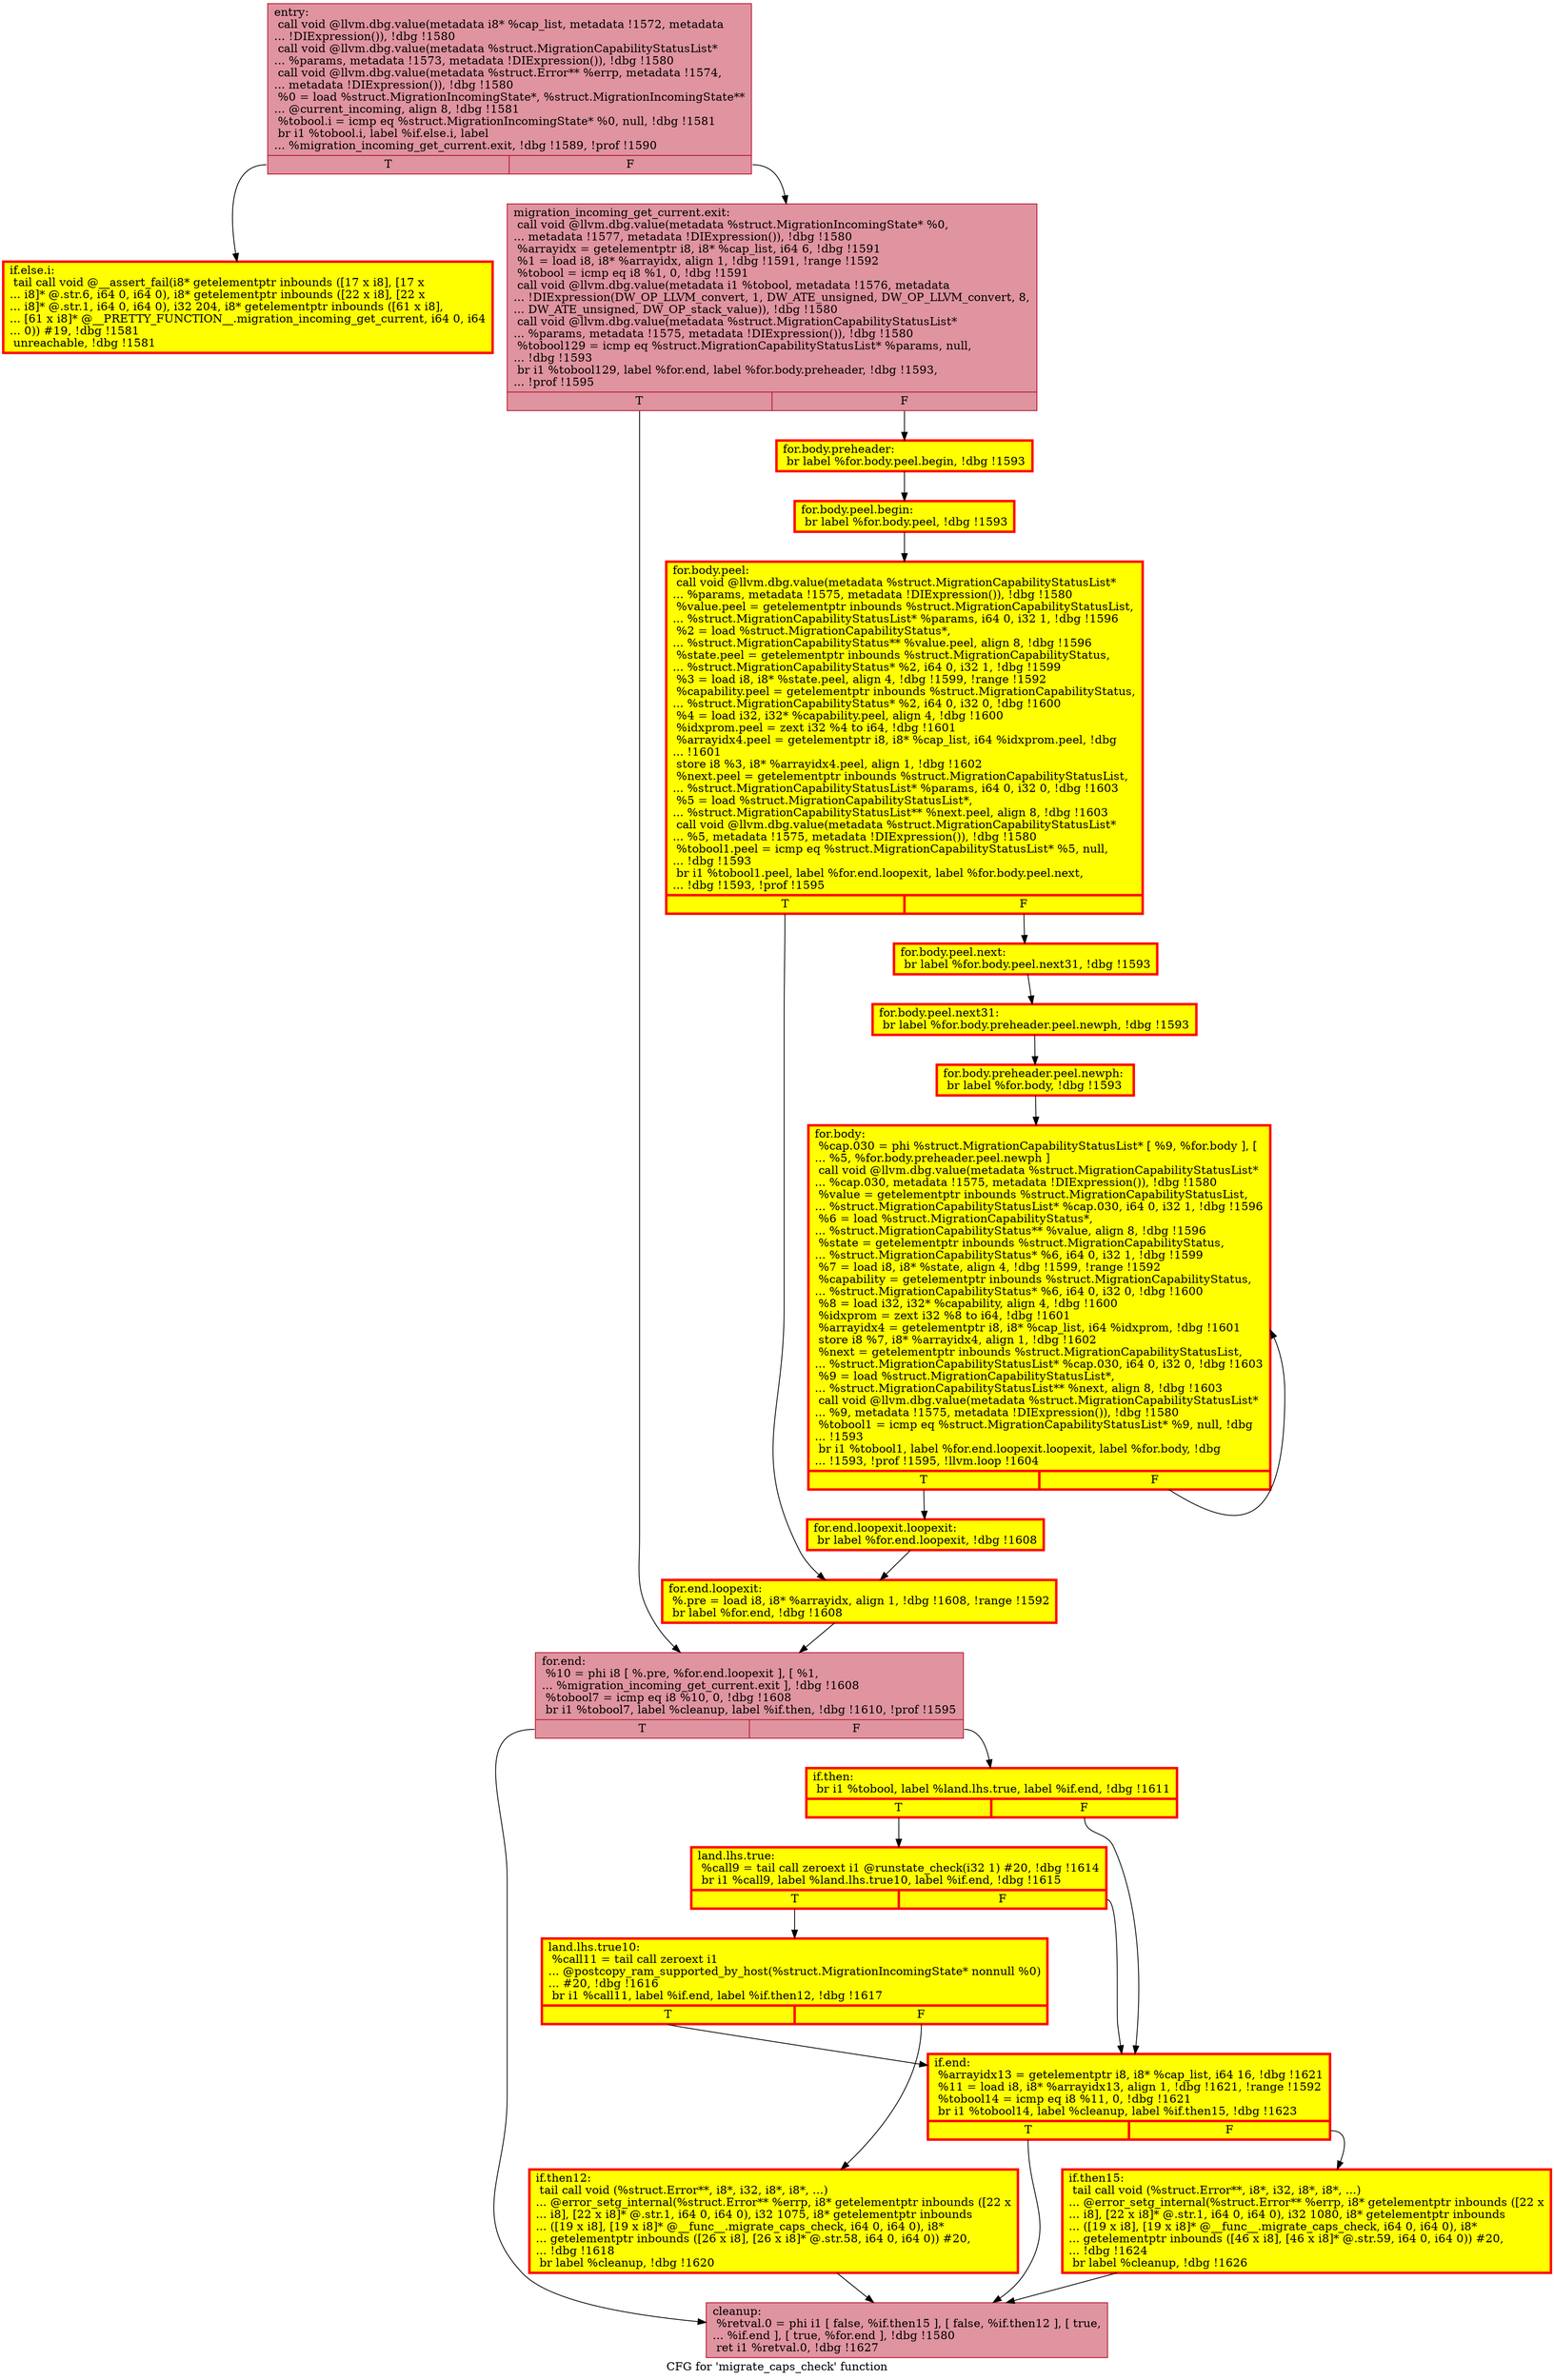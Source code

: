 digraph "CFG for 'migrate_caps_check' function" {
	label="CFG for 'migrate_caps_check' function";

	Node0x55867e5461a0 [shape=record,color="#b70d28ff", style=filled, fillcolor="#b70d2870",label="{entry:\l  call void @llvm.dbg.value(metadata i8* %cap_list, metadata !1572, metadata\l... !DIExpression()), !dbg !1580\l  call void @llvm.dbg.value(metadata %struct.MigrationCapabilityStatusList*\l... %params, metadata !1573, metadata !DIExpression()), !dbg !1580\l  call void @llvm.dbg.value(metadata %struct.Error** %errp, metadata !1574,\l... metadata !DIExpression()), !dbg !1580\l  %0 = load %struct.MigrationIncomingState*, %struct.MigrationIncomingState**\l... @current_incoming, align 8, !dbg !1581\l  %tobool.i = icmp eq %struct.MigrationIncomingState* %0, null, !dbg !1581\l  br i1 %tobool.i, label %if.else.i, label\l... %migration_incoming_get_current.exit, !dbg !1589, !prof !1590\l|{<s0>T|<s1>F}}"];
	Node0x55867e5461a0:s0 -> Node0x55867e5459a0;
	Node0x55867e5461a0:s1 -> Node0x55867e828100;
	Node0x55867e5459a0 [shape=record,penwidth=3.0, style="filled", color="red", fillcolor="yellow",label="{if.else.i:                                        \l  tail call void @__assert_fail(i8* getelementptr inbounds ([17 x i8], [17 x\l... i8]* @.str.6, i64 0, i64 0), i8* getelementptr inbounds ([22 x i8], [22 x\l... i8]* @.str.1, i64 0, i64 0), i32 204, i8* getelementptr inbounds ([61 x i8],\l... [61 x i8]* @__PRETTY_FUNCTION__.migration_incoming_get_current, i64 0, i64\l... 0)) #19, !dbg !1581\l  unreachable, !dbg !1581\l}"];
	Node0x55867e828100 [shape=record,color="#b70d28ff", style=filled, fillcolor="#b70d2870",label="{migration_incoming_get_current.exit:              \l  call void @llvm.dbg.value(metadata %struct.MigrationIncomingState* %0,\l... metadata !1577, metadata !DIExpression()), !dbg !1580\l  %arrayidx = getelementptr i8, i8* %cap_list, i64 6, !dbg !1591\l  %1 = load i8, i8* %arrayidx, align 1, !dbg !1591, !range !1592\l  %tobool = icmp eq i8 %1, 0, !dbg !1591\l  call void @llvm.dbg.value(metadata i1 %tobool, metadata !1576, metadata\l... !DIExpression(DW_OP_LLVM_convert, 1, DW_ATE_unsigned, DW_OP_LLVM_convert, 8,\l... DW_ATE_unsigned, DW_OP_stack_value)), !dbg !1580\l  call void @llvm.dbg.value(metadata %struct.MigrationCapabilityStatusList*\l... %params, metadata !1575, metadata !DIExpression()), !dbg !1580\l  %tobool129 = icmp eq %struct.MigrationCapabilityStatusList* %params, null,\l... !dbg !1593\l  br i1 %tobool129, label %for.end, label %for.body.preheader, !dbg !1593,\l... !prof !1595\l|{<s0>T|<s1>F}}"];
	Node0x55867e828100:s0 -> Node0x55867e77e710;
	Node0x55867e828100:s1 -> Node0x55867e75cb20;
	Node0x55867e75cb20 [shape=record,penwidth=3.0, style="filled", color="red", fillcolor="yellow",label="{for.body.preheader:                               \l  br label %for.body.peel.begin, !dbg !1593\l}"];
	Node0x55867e75cb20 -> Node0x55867e91f0e0;
	Node0x55867e91f0e0 [shape=record,penwidth=3.0, style="filled", color="red", fillcolor="yellow",label="{for.body.peel.begin:                              \l  br label %for.body.peel, !dbg !1593\l}"];
	Node0x55867e91f0e0 -> Node0x55867e62d460;
	Node0x55867e62d460 [shape=record,penwidth=3.0, style="filled", color="red", fillcolor="yellow",label="{for.body.peel:                                    \l  call void @llvm.dbg.value(metadata %struct.MigrationCapabilityStatusList*\l... %params, metadata !1575, metadata !DIExpression()), !dbg !1580\l  %value.peel = getelementptr inbounds %struct.MigrationCapabilityStatusList,\l... %struct.MigrationCapabilityStatusList* %params, i64 0, i32 1, !dbg !1596\l  %2 = load %struct.MigrationCapabilityStatus*,\l... %struct.MigrationCapabilityStatus** %value.peel, align 8, !dbg !1596\l  %state.peel = getelementptr inbounds %struct.MigrationCapabilityStatus,\l... %struct.MigrationCapabilityStatus* %2, i64 0, i32 1, !dbg !1599\l  %3 = load i8, i8* %state.peel, align 4, !dbg !1599, !range !1592\l  %capability.peel = getelementptr inbounds %struct.MigrationCapabilityStatus,\l... %struct.MigrationCapabilityStatus* %2, i64 0, i32 0, !dbg !1600\l  %4 = load i32, i32* %capability.peel, align 4, !dbg !1600\l  %idxprom.peel = zext i32 %4 to i64, !dbg !1601\l  %arrayidx4.peel = getelementptr i8, i8* %cap_list, i64 %idxprom.peel, !dbg\l... !1601\l  store i8 %3, i8* %arrayidx4.peel, align 1, !dbg !1602\l  %next.peel = getelementptr inbounds %struct.MigrationCapabilityStatusList,\l... %struct.MigrationCapabilityStatusList* %params, i64 0, i32 0, !dbg !1603\l  %5 = load %struct.MigrationCapabilityStatusList*,\l... %struct.MigrationCapabilityStatusList** %next.peel, align 8, !dbg !1603\l  call void @llvm.dbg.value(metadata %struct.MigrationCapabilityStatusList*\l... %5, metadata !1575, metadata !DIExpression()), !dbg !1580\l  %tobool1.peel = icmp eq %struct.MigrationCapabilityStatusList* %5, null,\l... !dbg !1593\l  br i1 %tobool1.peel, label %for.end.loopexit, label %for.body.peel.next,\l... !dbg !1593, !prof !1595\l|{<s0>T|<s1>F}}"];
	Node0x55867e62d460:s0 -> Node0x55867e192d60;
	Node0x55867e62d460:s1 -> Node0x55867e813000;
	Node0x55867e813000 [shape=record,penwidth=3.0, style="filled", color="red", fillcolor="yellow",label="{for.body.peel.next:                               \l  br label %for.body.peel.next31, !dbg !1593\l}"];
	Node0x55867e813000 -> Node0x55867e8d15f0;
	Node0x55867e8d15f0 [shape=record,penwidth=3.0, style="filled", color="red", fillcolor="yellow",label="{for.body.peel.next31:                             \l  br label %for.body.preheader.peel.newph, !dbg !1593\l}"];
	Node0x55867e8d15f0 -> Node0x55867e537710;
	Node0x55867e537710 [shape=record,penwidth=3.0, style="filled", color="red", fillcolor="yellow",label="{for.body.preheader.peel.newph:                    \l  br label %for.body, !dbg !1593\l}"];
	Node0x55867e537710 -> Node0x55867e77ebe0;
	Node0x55867e77ebe0 [shape=record,penwidth=3.0, style="filled", color="red", fillcolor="yellow",label="{for.body:                                         \l  %cap.030 = phi %struct.MigrationCapabilityStatusList* [ %9, %for.body ], [\l... %5, %for.body.preheader.peel.newph ]\l  call void @llvm.dbg.value(metadata %struct.MigrationCapabilityStatusList*\l... %cap.030, metadata !1575, metadata !DIExpression()), !dbg !1580\l  %value = getelementptr inbounds %struct.MigrationCapabilityStatusList,\l... %struct.MigrationCapabilityStatusList* %cap.030, i64 0, i32 1, !dbg !1596\l  %6 = load %struct.MigrationCapabilityStatus*,\l... %struct.MigrationCapabilityStatus** %value, align 8, !dbg !1596\l  %state = getelementptr inbounds %struct.MigrationCapabilityStatus,\l... %struct.MigrationCapabilityStatus* %6, i64 0, i32 1, !dbg !1599\l  %7 = load i8, i8* %state, align 4, !dbg !1599, !range !1592\l  %capability = getelementptr inbounds %struct.MigrationCapabilityStatus,\l... %struct.MigrationCapabilityStatus* %6, i64 0, i32 0, !dbg !1600\l  %8 = load i32, i32* %capability, align 4, !dbg !1600\l  %idxprom = zext i32 %8 to i64, !dbg !1601\l  %arrayidx4 = getelementptr i8, i8* %cap_list, i64 %idxprom, !dbg !1601\l  store i8 %7, i8* %arrayidx4, align 1, !dbg !1602\l  %next = getelementptr inbounds %struct.MigrationCapabilityStatusList,\l... %struct.MigrationCapabilityStatusList* %cap.030, i64 0, i32 0, !dbg !1603\l  %9 = load %struct.MigrationCapabilityStatusList*,\l... %struct.MigrationCapabilityStatusList** %next, align 8, !dbg !1603\l  call void @llvm.dbg.value(metadata %struct.MigrationCapabilityStatusList*\l... %9, metadata !1575, metadata !DIExpression()), !dbg !1580\l  %tobool1 = icmp eq %struct.MigrationCapabilityStatusList* %9, null, !dbg\l... !1593\l  br i1 %tobool1, label %for.end.loopexit.loopexit, label %for.body, !dbg\l... !1593, !prof !1595, !llvm.loop !1604\l|{<s0>T|<s1>F}}"];
	Node0x55867e77ebe0:s0 -> Node0x55867e4f75b0;
	Node0x55867e77ebe0:s1 -> Node0x55867e77ebe0;
	Node0x55867e4f75b0 [shape=record,penwidth=3.0, style="filled", color="red", fillcolor="yellow",label="{for.end.loopexit.loopexit:                        \l  br label %for.end.loopexit, !dbg !1608\l}"];
	Node0x55867e4f75b0 -> Node0x55867e192d60;
	Node0x55867e192d60 [shape=record,penwidth=3.0, style="filled", color="red", fillcolor="yellow",label="{for.end.loopexit:                                 \l  %.pre = load i8, i8* %arrayidx, align 1, !dbg !1608, !range !1592\l  br label %for.end, !dbg !1608\l}"];
	Node0x55867e192d60 -> Node0x55867e77e710;
	Node0x55867e77e710 [shape=record,color="#b70d28ff", style=filled, fillcolor="#b70d2870",label="{for.end:                                          \l  %10 = phi i8 [ %.pre, %for.end.loopexit ], [ %1,\l... %migration_incoming_get_current.exit ], !dbg !1608\l  %tobool7 = icmp eq i8 %10, 0, !dbg !1608\l  br i1 %tobool7, label %cleanup, label %if.then, !dbg !1610, !prof !1595\l|{<s0>T|<s1>F}}"];
	Node0x55867e77e710:s0 -> Node0x55867e781cc0;
	Node0x55867e77e710:s1 -> Node0x55867e780230;
	Node0x55867e780230 [shape=record,penwidth=3.0, style="filled", color="red", fillcolor="yellow",label="{if.then:                                          \l  br i1 %tobool, label %land.lhs.true, label %if.end, !dbg !1611\l|{<s0>T|<s1>F}}"];
	Node0x55867e780230:s0 -> Node0x55867e780850;
	Node0x55867e780230:s1 -> Node0x55867e780730;
	Node0x55867e780850 [shape=record,penwidth=3.0, style="filled", color="red", fillcolor="yellow",label="{land.lhs.true:                                    \l  %call9 = tail call zeroext i1 @runstate_check(i32 1) #20, !dbg !1614\l  br i1 %call9, label %land.lhs.true10, label %if.end, !dbg !1615\l|{<s0>T|<s1>F}}"];
	Node0x55867e780850:s0 -> Node0x55867e7807a0;
	Node0x55867e780850:s1 -> Node0x55867e780730;
	Node0x55867e7807a0 [shape=record,penwidth=3.0, style="filled", color="red", fillcolor="yellow",label="{land.lhs.true10:                                  \l  %call11 = tail call zeroext i1\l... @postcopy_ram_supported_by_host(%struct.MigrationIncomingState* nonnull %0)\l... #20, !dbg !1616\l  br i1 %call11, label %if.end, label %if.then12, !dbg !1617\l|{<s0>T|<s1>F}}"];
	Node0x55867e7807a0:s0 -> Node0x55867e780730;
	Node0x55867e7807a0:s1 -> Node0x55867e7806c0;
	Node0x55867e7806c0 [shape=record,penwidth=3.0, style="filled", color="red", fillcolor="yellow",label="{if.then12:                                        \l  tail call void (%struct.Error**, i8*, i32, i8*, i8*, ...)\l... @error_setg_internal(%struct.Error** %errp, i8* getelementptr inbounds ([22 x\l... i8], [22 x i8]* @.str.1, i64 0, i64 0), i32 1075, i8* getelementptr inbounds\l... ([19 x i8], [19 x i8]* @__func__.migrate_caps_check, i64 0, i64 0), i8*\l... getelementptr inbounds ([26 x i8], [26 x i8]* @.str.58, i64 0, i64 0)) #20,\l... !dbg !1618\l  br label %cleanup, !dbg !1620\l}"];
	Node0x55867e7806c0 -> Node0x55867e781cc0;
	Node0x55867e780730 [shape=record,penwidth=3.0, style="filled", color="red", fillcolor="yellow",label="{if.end:                                           \l  %arrayidx13 = getelementptr i8, i8* %cap_list, i64 16, !dbg !1621\l  %11 = load i8, i8* %arrayidx13, align 1, !dbg !1621, !range !1592\l  %tobool14 = icmp eq i8 %11, 0, !dbg !1621\l  br i1 %tobool14, label %cleanup, label %if.then15, !dbg !1623\l|{<s0>T|<s1>F}}"];
	Node0x55867e780730:s0 -> Node0x55867e781cc0;
	Node0x55867e780730:s1 -> Node0x55867e7821d0;
	Node0x55867e7821d0 [shape=record,penwidth=3.0, style="filled", color="red", fillcolor="yellow",label="{if.then15:                                        \l  tail call void (%struct.Error**, i8*, i32, i8*, i8*, ...)\l... @error_setg_internal(%struct.Error** %errp, i8* getelementptr inbounds ([22 x\l... i8], [22 x i8]* @.str.1, i64 0, i64 0), i32 1080, i8* getelementptr inbounds\l... ([19 x i8], [19 x i8]* @__func__.migrate_caps_check, i64 0, i64 0), i8*\l... getelementptr inbounds ([46 x i8], [46 x i8]* @.str.59, i64 0, i64 0)) #20,\l... !dbg !1624\l  br label %cleanup, !dbg !1626\l}"];
	Node0x55867e7821d0 -> Node0x55867e781cc0;
	Node0x55867e781cc0 [shape=record,color="#b70d28ff", style=filled, fillcolor="#b70d2870",label="{cleanup:                                          \l  %retval.0 = phi i1 [ false, %if.then15 ], [ false, %if.then12 ], [ true,\l... %if.end ], [ true, %for.end ], !dbg !1580\l  ret i1 %retval.0, !dbg !1627\l}"];
}
